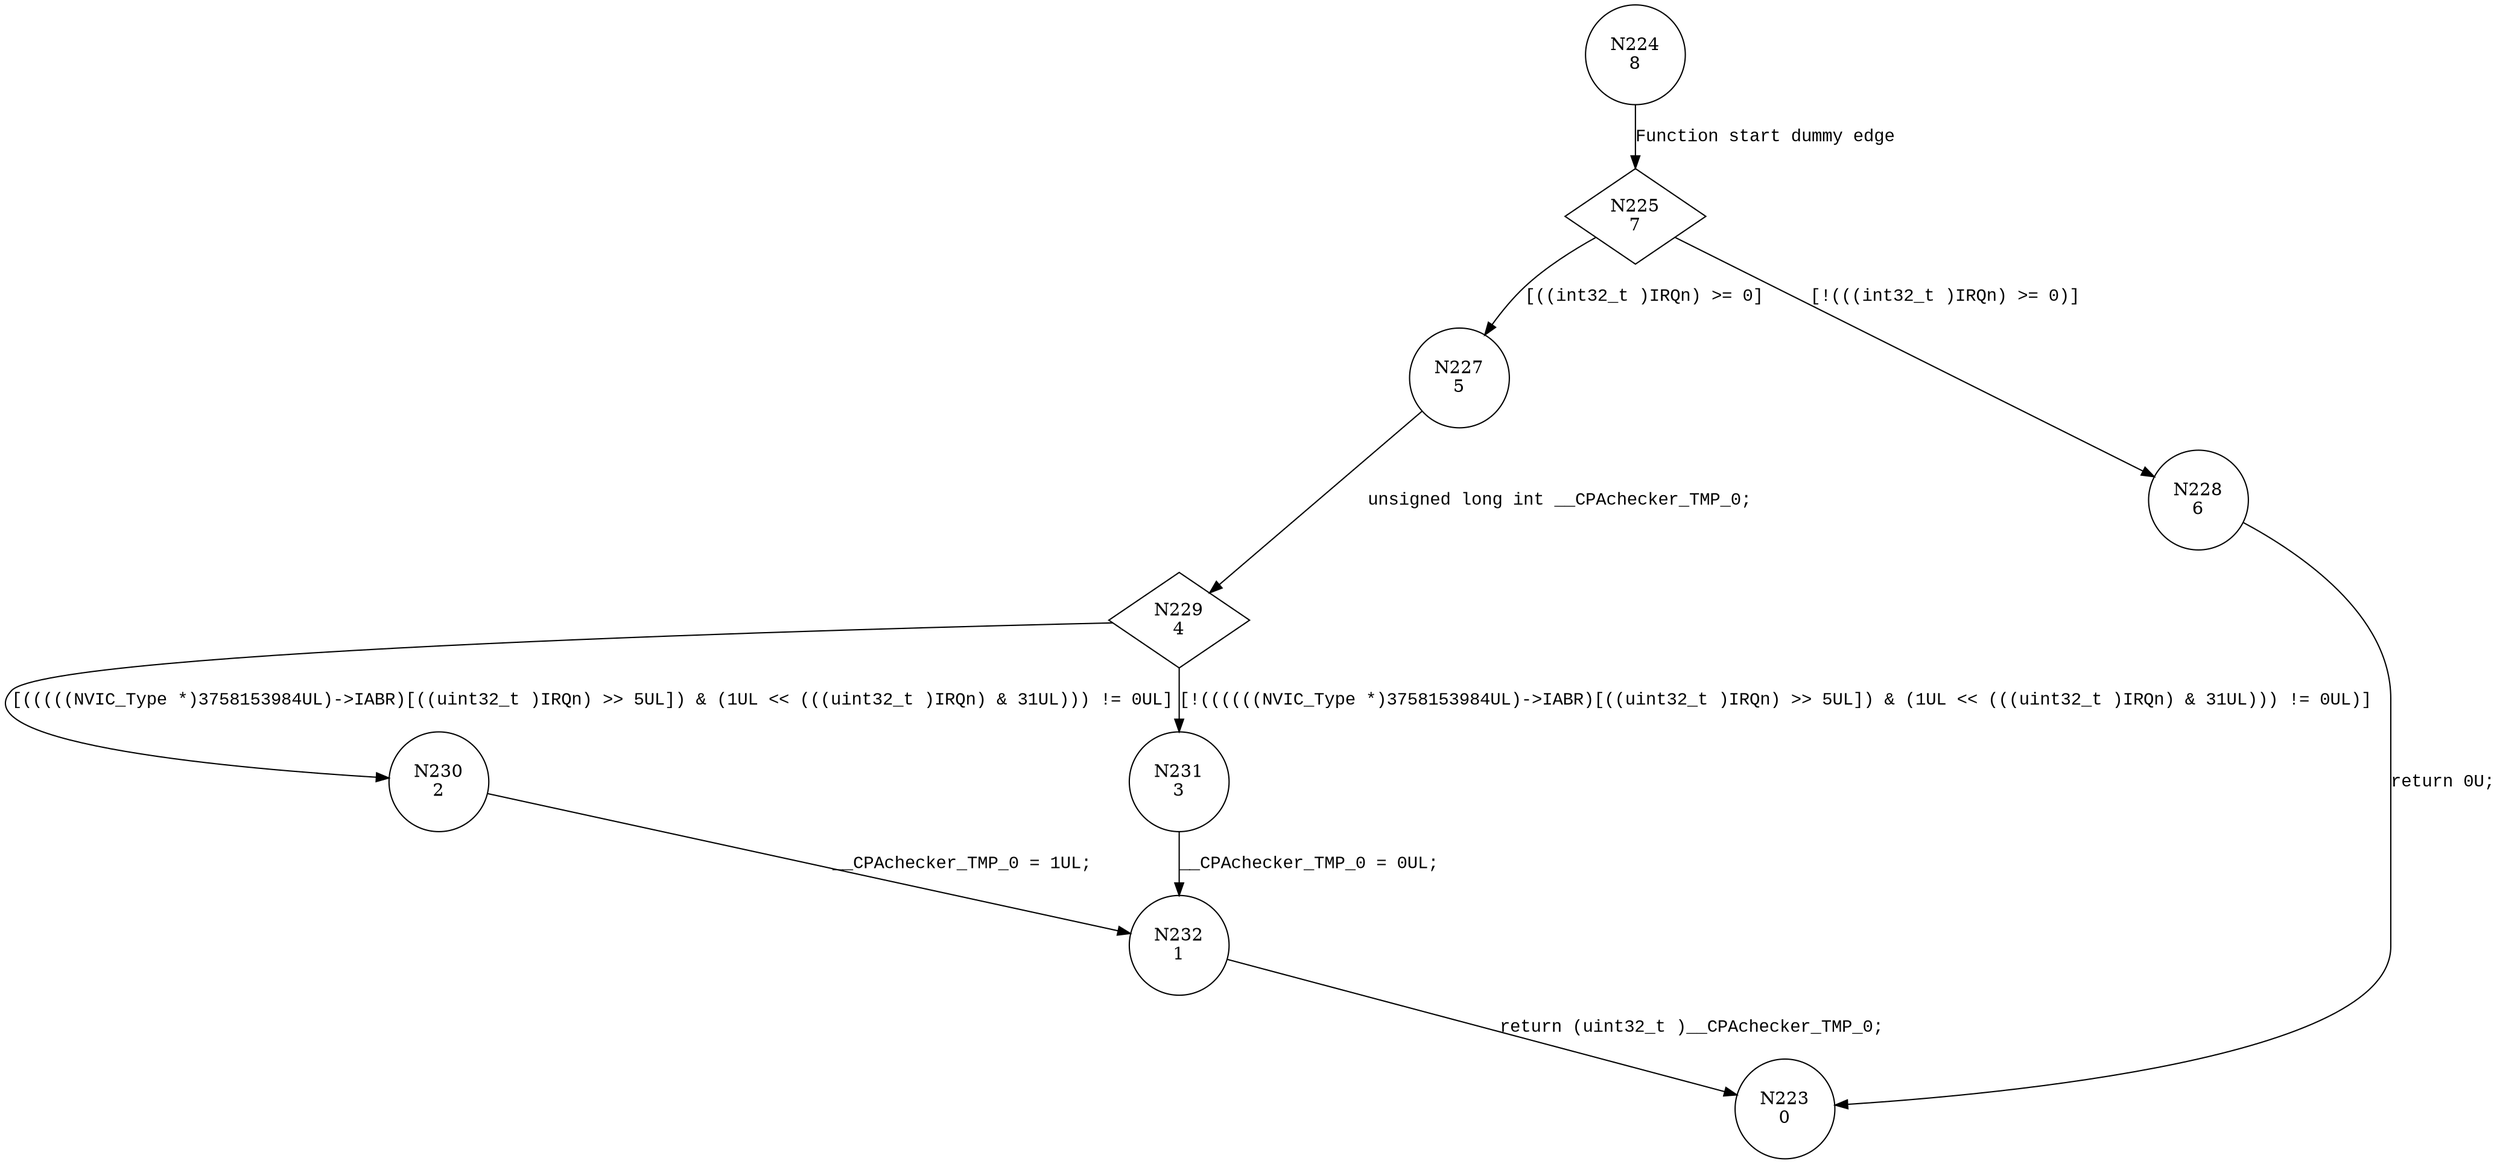 digraph __NVIC_GetActive {
224 [shape="circle" label="N224\n8"]
225 [shape="diamond" label="N225\n7"]
227 [shape="circle" label="N227\n5"]
228 [shape="circle" label="N228\n6"]
229 [shape="diamond" label="N229\n4"]
230 [shape="circle" label="N230\n2"]
231 [shape="circle" label="N231\n3"]
232 [shape="circle" label="N232\n1"]
223 [shape="circle" label="N223\n0"]
224 -> 225 [label="Function start dummy edge" fontname="Courier New"]
225 -> 227 [label="[((int32_t )IRQn) >= 0]" fontname="Courier New"]
225 -> 228 [label="[!(((int32_t )IRQn) >= 0)]" fontname="Courier New"]
227 -> 229 [label="unsigned long int __CPAchecker_TMP_0;" fontname="Courier New"]
229 -> 230 [label="[(((((NVIC_Type *)3758153984UL)->IABR)[((uint32_t )IRQn) >> 5UL]) & (1UL << (((uint32_t )IRQn) & 31UL))) != 0UL]" fontname="Courier New"]
229 -> 231 [label="[!((((((NVIC_Type *)3758153984UL)->IABR)[((uint32_t )IRQn) >> 5UL]) & (1UL << (((uint32_t )IRQn) & 31UL))) != 0UL)]" fontname="Courier New"]
232 -> 223 [label="return (uint32_t )__CPAchecker_TMP_0;" fontname="Courier New"]
228 -> 223 [label="return 0U;" fontname="Courier New"]
231 -> 232 [label="__CPAchecker_TMP_0 = 0UL;" fontname="Courier New"]
230 -> 232 [label="__CPAchecker_TMP_0 = 1UL;" fontname="Courier New"]
}